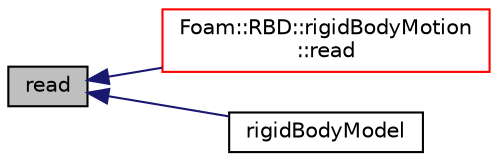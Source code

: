 digraph "read"
{
  bgcolor="transparent";
  edge [fontname="Helvetica",fontsize="10",labelfontname="Helvetica",labelfontsize="10"];
  node [fontname="Helvetica",fontsize="10",shape=record];
  rankdir="LR";
  Node1393 [label="read",height=0.2,width=0.4,color="black", fillcolor="grey75", style="filled", fontcolor="black"];
  Node1393 -> Node1394 [dir="back",color="midnightblue",fontsize="10",style="solid",fontname="Helvetica"];
  Node1394 [label="Foam::RBD::rigidBodyMotion\l::read",height=0.2,width=0.4,color="red",URL="$a30461.html#a6ce0c64db98eb6144d363dbfc86104eb",tooltip="Read coefficients dictionary and update system parameters,. "];
  Node1393 -> Node1396 [dir="back",color="midnightblue",fontsize="10",style="solid",fontname="Helvetica"];
  Node1396 [label="rigidBodyModel",height=0.2,width=0.4,color="black",URL="$a30453.html#a1af588816720e7f758ae2c7429a50c57",tooltip="Construct from dictionary. "];
}
